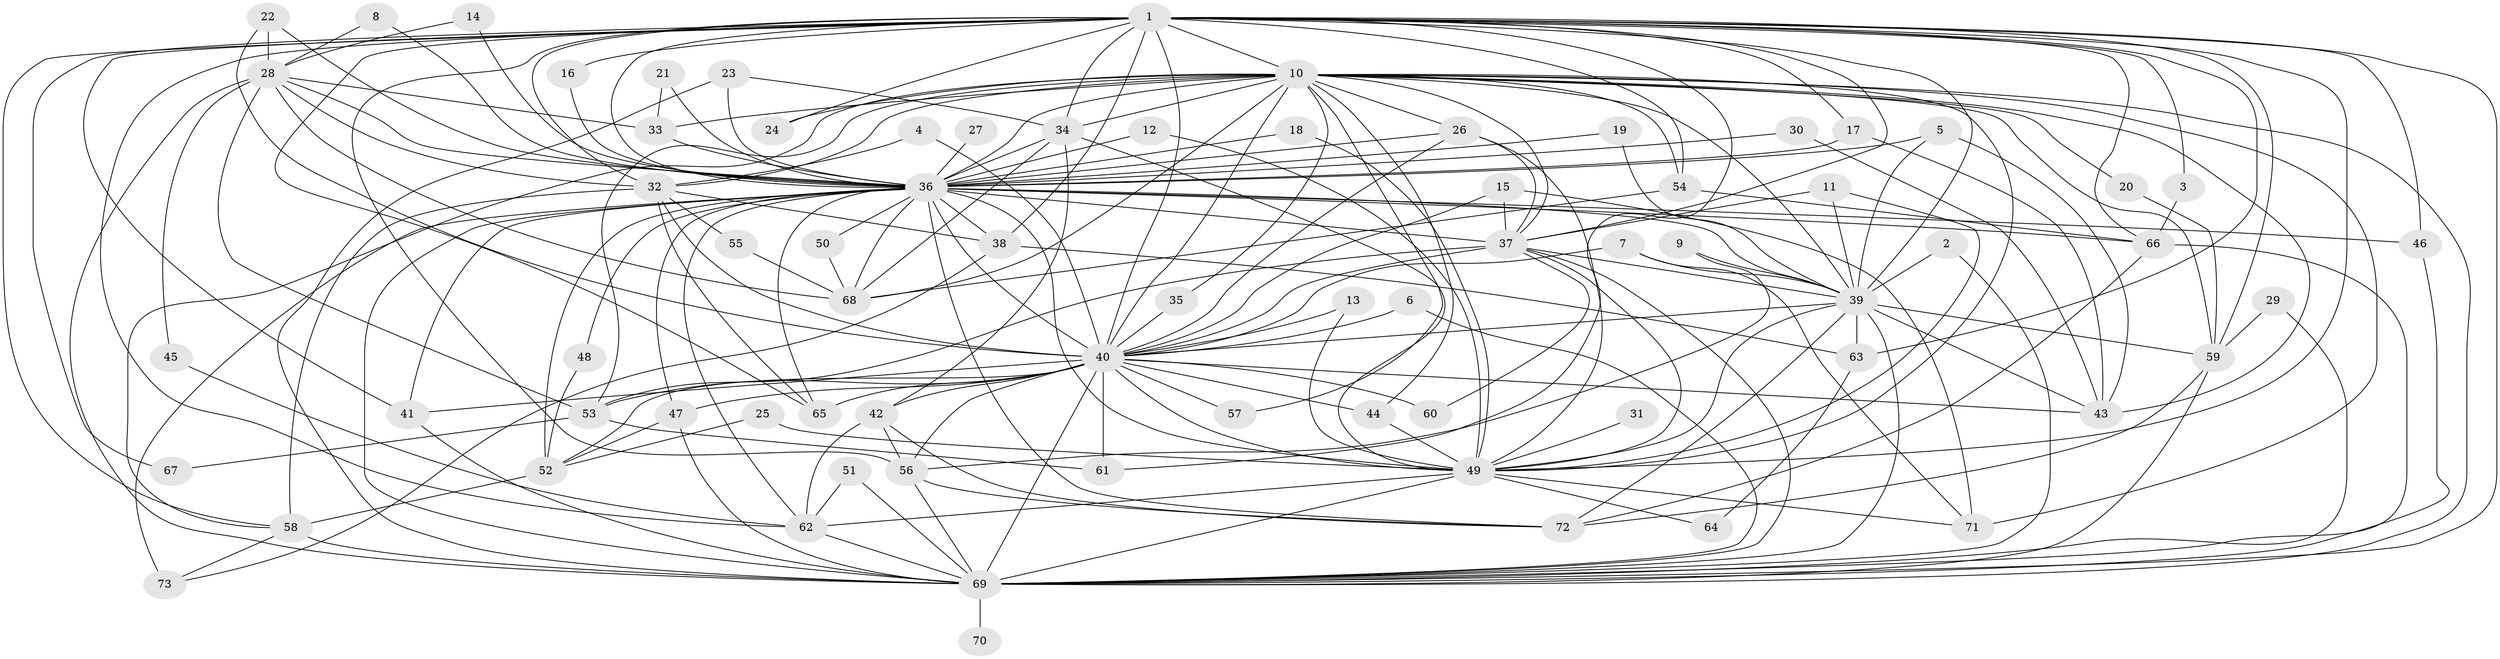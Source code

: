 // original degree distribution, {21: 0.006896551724137931, 24: 0.006896551724137931, 23: 0.006896551724137931, 32: 0.013793103448275862, 27: 0.006896551724137931, 15: 0.006896551724137931, 31: 0.006896551724137931, 16: 0.006896551724137931, 20: 0.006896551724137931, 4: 0.11724137931034483, 7: 0.013793103448275862, 5: 0.04827586206896552, 2: 0.5103448275862069, 3: 0.20689655172413793, 6: 0.020689655172413793, 8: 0.013793103448275862}
// Generated by graph-tools (version 1.1) at 2025/49/03/09/25 03:49:33]
// undirected, 73 vertices, 204 edges
graph export_dot {
graph [start="1"]
  node [color=gray90,style=filled];
  1;
  2;
  3;
  4;
  5;
  6;
  7;
  8;
  9;
  10;
  11;
  12;
  13;
  14;
  15;
  16;
  17;
  18;
  19;
  20;
  21;
  22;
  23;
  24;
  25;
  26;
  27;
  28;
  29;
  30;
  31;
  32;
  33;
  34;
  35;
  36;
  37;
  38;
  39;
  40;
  41;
  42;
  43;
  44;
  45;
  46;
  47;
  48;
  49;
  50;
  51;
  52;
  53;
  54;
  55;
  56;
  57;
  58;
  59;
  60;
  61;
  62;
  63;
  64;
  65;
  66;
  67;
  68;
  69;
  70;
  71;
  72;
  73;
  1 -- 3 [weight=1.0];
  1 -- 10 [weight=2.0];
  1 -- 16 [weight=1.0];
  1 -- 17 [weight=1.0];
  1 -- 24 [weight=1.0];
  1 -- 32 [weight=1.0];
  1 -- 34 [weight=1.0];
  1 -- 36 [weight=3.0];
  1 -- 37 [weight=1.0];
  1 -- 38 [weight=1.0];
  1 -- 39 [weight=1.0];
  1 -- 40 [weight=1.0];
  1 -- 41 [weight=1.0];
  1 -- 46 [weight=1.0];
  1 -- 49 [weight=1.0];
  1 -- 54 [weight=1.0];
  1 -- 56 [weight=2.0];
  1 -- 58 [weight=1.0];
  1 -- 59 [weight=1.0];
  1 -- 61 [weight=1.0];
  1 -- 62 [weight=1.0];
  1 -- 63 [weight=1.0];
  1 -- 65 [weight=1.0];
  1 -- 66 [weight=1.0];
  1 -- 67 [weight=1.0];
  1 -- 69 [weight=1.0];
  2 -- 39 [weight=1.0];
  2 -- 69 [weight=1.0];
  3 -- 66 [weight=1.0];
  4 -- 32 [weight=1.0];
  4 -- 40 [weight=1.0];
  5 -- 36 [weight=1.0];
  5 -- 39 [weight=1.0];
  5 -- 43 [weight=1.0];
  6 -- 40 [weight=1.0];
  6 -- 69 [weight=1.0];
  7 -- 39 [weight=1.0];
  7 -- 40 [weight=1.0];
  7 -- 71 [weight=1.0];
  8 -- 28 [weight=1.0];
  8 -- 36 [weight=1.0];
  9 -- 39 [weight=1.0];
  9 -- 56 [weight=1.0];
  10 -- 20 [weight=1.0];
  10 -- 24 [weight=1.0];
  10 -- 26 [weight=1.0];
  10 -- 32 [weight=2.0];
  10 -- 33 [weight=1.0];
  10 -- 34 [weight=1.0];
  10 -- 35 [weight=1.0];
  10 -- 36 [weight=3.0];
  10 -- 37 [weight=1.0];
  10 -- 39 [weight=2.0];
  10 -- 40 [weight=2.0];
  10 -- 43 [weight=1.0];
  10 -- 44 [weight=1.0];
  10 -- 49 [weight=1.0];
  10 -- 53 [weight=1.0];
  10 -- 54 [weight=1.0];
  10 -- 57 [weight=1.0];
  10 -- 58 [weight=1.0];
  10 -- 59 [weight=1.0];
  10 -- 68 [weight=1.0];
  10 -- 69 [weight=2.0];
  10 -- 71 [weight=1.0];
  11 -- 37 [weight=1.0];
  11 -- 39 [weight=1.0];
  11 -- 49 [weight=1.0];
  12 -- 36 [weight=1.0];
  12 -- 49 [weight=1.0];
  13 -- 40 [weight=1.0];
  13 -- 49 [weight=1.0];
  14 -- 28 [weight=1.0];
  14 -- 36 [weight=1.0];
  15 -- 37 [weight=1.0];
  15 -- 40 [weight=1.0];
  15 -- 71 [weight=1.0];
  16 -- 36 [weight=1.0];
  17 -- 36 [weight=1.0];
  17 -- 43 [weight=1.0];
  18 -- 36 [weight=1.0];
  18 -- 49 [weight=1.0];
  19 -- 36 [weight=1.0];
  19 -- 39 [weight=1.0];
  20 -- 59 [weight=1.0];
  21 -- 33 [weight=1.0];
  21 -- 36 [weight=1.0];
  22 -- 28 [weight=1.0];
  22 -- 36 [weight=1.0];
  22 -- 40 [weight=1.0];
  23 -- 34 [weight=1.0];
  23 -- 36 [weight=1.0];
  23 -- 69 [weight=1.0];
  25 -- 49 [weight=1.0];
  25 -- 52 [weight=1.0];
  26 -- 36 [weight=1.0];
  26 -- 37 [weight=1.0];
  26 -- 40 [weight=1.0];
  26 -- 49 [weight=1.0];
  27 -- 36 [weight=1.0];
  28 -- 32 [weight=1.0];
  28 -- 33 [weight=1.0];
  28 -- 36 [weight=1.0];
  28 -- 45 [weight=1.0];
  28 -- 53 [weight=1.0];
  28 -- 68 [weight=1.0];
  28 -- 69 [weight=1.0];
  29 -- 59 [weight=1.0];
  29 -- 69 [weight=1.0];
  30 -- 36 [weight=1.0];
  30 -- 43 [weight=1.0];
  31 -- 49 [weight=1.0];
  32 -- 38 [weight=1.0];
  32 -- 40 [weight=1.0];
  32 -- 55 [weight=1.0];
  32 -- 58 [weight=1.0];
  32 -- 65 [weight=1.0];
  33 -- 36 [weight=1.0];
  34 -- 36 [weight=1.0];
  34 -- 42 [weight=1.0];
  34 -- 49 [weight=1.0];
  34 -- 68 [weight=1.0];
  35 -- 40 [weight=1.0];
  36 -- 37 [weight=4.0];
  36 -- 38 [weight=3.0];
  36 -- 39 [weight=3.0];
  36 -- 40 [weight=4.0];
  36 -- 41 [weight=1.0];
  36 -- 46 [weight=1.0];
  36 -- 47 [weight=1.0];
  36 -- 48 [weight=1.0];
  36 -- 49 [weight=3.0];
  36 -- 50 [weight=1.0];
  36 -- 52 [weight=2.0];
  36 -- 62 [weight=1.0];
  36 -- 65 [weight=1.0];
  36 -- 66 [weight=1.0];
  36 -- 68 [weight=1.0];
  36 -- 69 [weight=3.0];
  36 -- 72 [weight=1.0];
  36 -- 73 [weight=2.0];
  37 -- 39 [weight=1.0];
  37 -- 40 [weight=1.0];
  37 -- 49 [weight=1.0];
  37 -- 53 [weight=1.0];
  37 -- 60 [weight=1.0];
  37 -- 69 [weight=1.0];
  38 -- 63 [weight=1.0];
  38 -- 73 [weight=1.0];
  39 -- 40 [weight=1.0];
  39 -- 43 [weight=1.0];
  39 -- 49 [weight=1.0];
  39 -- 59 [weight=2.0];
  39 -- 63 [weight=1.0];
  39 -- 69 [weight=1.0];
  39 -- 72 [weight=1.0];
  40 -- 41 [weight=1.0];
  40 -- 42 [weight=1.0];
  40 -- 43 [weight=1.0];
  40 -- 44 [weight=1.0];
  40 -- 47 [weight=1.0];
  40 -- 49 [weight=1.0];
  40 -- 52 [weight=1.0];
  40 -- 53 [weight=1.0];
  40 -- 56 [weight=1.0];
  40 -- 57 [weight=1.0];
  40 -- 60 [weight=1.0];
  40 -- 61 [weight=1.0];
  40 -- 65 [weight=1.0];
  40 -- 69 [weight=1.0];
  41 -- 69 [weight=1.0];
  42 -- 56 [weight=1.0];
  42 -- 62 [weight=1.0];
  42 -- 72 [weight=1.0];
  44 -- 49 [weight=1.0];
  45 -- 62 [weight=1.0];
  46 -- 69 [weight=1.0];
  47 -- 52 [weight=1.0];
  47 -- 69 [weight=1.0];
  48 -- 52 [weight=1.0];
  49 -- 62 [weight=1.0];
  49 -- 64 [weight=1.0];
  49 -- 69 [weight=1.0];
  49 -- 71 [weight=1.0];
  50 -- 68 [weight=1.0];
  51 -- 62 [weight=1.0];
  51 -- 69 [weight=1.0];
  52 -- 58 [weight=1.0];
  53 -- 61 [weight=1.0];
  53 -- 67 [weight=1.0];
  54 -- 66 [weight=1.0];
  54 -- 68 [weight=1.0];
  55 -- 68 [weight=1.0];
  56 -- 69 [weight=1.0];
  56 -- 72 [weight=1.0];
  58 -- 69 [weight=2.0];
  58 -- 73 [weight=1.0];
  59 -- 69 [weight=1.0];
  59 -- 72 [weight=1.0];
  62 -- 69 [weight=1.0];
  63 -- 64 [weight=1.0];
  66 -- 69 [weight=1.0];
  66 -- 72 [weight=1.0];
  69 -- 70 [weight=1.0];
}

